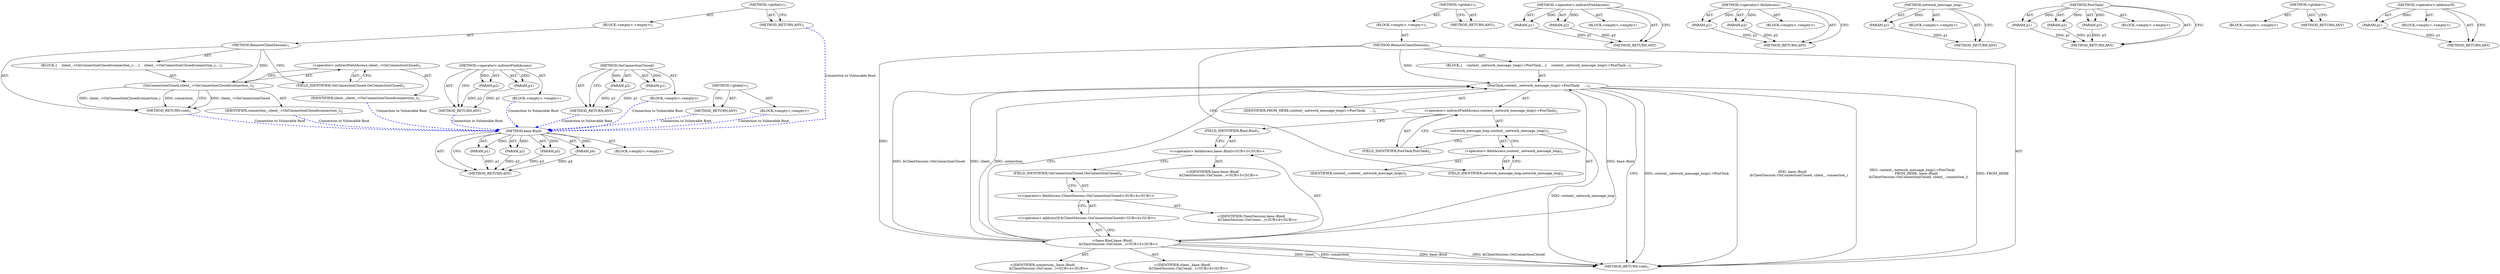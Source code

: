 digraph "&lt;global&gt;" {
vulnerable_65 [label=<(METHOD,base.Bind)>];
vulnerable_66 [label=<(PARAM,p1)>];
vulnerable_67 [label=<(PARAM,p2)>];
vulnerable_68 [label=<(PARAM,p3)>];
vulnerable_69 [label=<(PARAM,p4)>];
vulnerable_70 [label=<(BLOCK,&lt;empty&gt;,&lt;empty&gt;)>];
vulnerable_71 [label=<(METHOD_RETURN,ANY)>];
vulnerable_6 [label=<(METHOD,&lt;global&gt;)<SUB>1</SUB>>];
vulnerable_7 [label=<(BLOCK,&lt;empty&gt;,&lt;empty&gt;)<SUB>1</SUB>>];
vulnerable_8 [label=<(METHOD,RemoveClientSession)<SUB>1</SUB>>];
vulnerable_9 [label=<(BLOCK,{
    context_.network_message_loop()-&gt;PostTask...,{
    context_.network_message_loop()-&gt;PostTask...)<SUB>1</SUB>>];
vulnerable_10 [label=<(PostTask,context_.network_message_loop()-&gt;PostTask(
    ...)<SUB>2</SUB>>];
vulnerable_11 [label=<(&lt;operator&gt;.indirectFieldAccess,context_.network_message_loop()-&gt;PostTask)<SUB>2</SUB>>];
vulnerable_12 [label=<(network_message_loop,context_.network_message_loop())<SUB>2</SUB>>];
vulnerable_13 [label=<(&lt;operator&gt;.fieldAccess,context_.network_message_loop)<SUB>2</SUB>>];
vulnerable_14 [label=<(IDENTIFIER,context_,context_.network_message_loop())<SUB>2</SUB>>];
vulnerable_15 [label=<(FIELD_IDENTIFIER,network_message_loop,network_message_loop)<SUB>2</SUB>>];
vulnerable_16 [label=<(FIELD_IDENTIFIER,PostTask,PostTask)<SUB>2</SUB>>];
vulnerable_17 [label=<(IDENTIFIER,FROM_HERE,context_.network_message_loop()-&gt;PostTask(
    ...)<SUB>3</SUB>>];
vulnerable_18 [label="<(base.Bind,base::Bind(
            &amp;ClientSession::OnConne...)<SUB>3</SUB>>"];
vulnerable_19 [label="<(&lt;operator&gt;.fieldAccess,base::Bind)<SUB>3</SUB>>"];
vulnerable_20 [label="<(IDENTIFIER,base,base::Bind(
            &amp;ClientSession::OnConne...)<SUB>3</SUB>>"];
vulnerable_21 [label=<(FIELD_IDENTIFIER,Bind,Bind)<SUB>3</SUB>>];
vulnerable_22 [label="<(&lt;operator&gt;.addressOf,&amp;ClientSession::OnConnectionClosed)<SUB>4</SUB>>"];
vulnerable_23 [label="<(&lt;operator&gt;.fieldAccess,ClientSession::OnConnectionClosed)<SUB>4</SUB>>"];
vulnerable_24 [label="<(IDENTIFIER,ClientSession,base::Bind(
            &amp;ClientSession::OnConne...)<SUB>4</SUB>>"];
vulnerable_25 [label=<(FIELD_IDENTIFIER,OnConnectionClosed,OnConnectionClosed)<SUB>4</SUB>>];
vulnerable_26 [label="<(IDENTIFIER,client_,base::Bind(
            &amp;ClientSession::OnConne...)<SUB>4</SUB>>"];
vulnerable_27 [label="<(IDENTIFIER,connection_,base::Bind(
            &amp;ClientSession::OnConne...)<SUB>4</SUB>>"];
vulnerable_28 [label=<(METHOD_RETURN,void)<SUB>1</SUB>>];
vulnerable_30 [label=<(METHOD_RETURN,ANY)<SUB>1</SUB>>];
vulnerable_51 [label=<(METHOD,&lt;operator&gt;.indirectFieldAccess)>];
vulnerable_52 [label=<(PARAM,p1)>];
vulnerable_53 [label=<(PARAM,p2)>];
vulnerable_54 [label=<(BLOCK,&lt;empty&gt;,&lt;empty&gt;)>];
vulnerable_55 [label=<(METHOD_RETURN,ANY)>];
vulnerable_60 [label=<(METHOD,&lt;operator&gt;.fieldAccess)>];
vulnerable_61 [label=<(PARAM,p1)>];
vulnerable_62 [label=<(PARAM,p2)>];
vulnerable_63 [label=<(BLOCK,&lt;empty&gt;,&lt;empty&gt;)>];
vulnerable_64 [label=<(METHOD_RETURN,ANY)>];
vulnerable_56 [label=<(METHOD,network_message_loop)>];
vulnerable_57 [label=<(PARAM,p1)>];
vulnerable_58 [label=<(BLOCK,&lt;empty&gt;,&lt;empty&gt;)>];
vulnerable_59 [label=<(METHOD_RETURN,ANY)>];
vulnerable_45 [label=<(METHOD,PostTask)>];
vulnerable_46 [label=<(PARAM,p1)>];
vulnerable_47 [label=<(PARAM,p2)>];
vulnerable_48 [label=<(PARAM,p3)>];
vulnerable_49 [label=<(BLOCK,&lt;empty&gt;,&lt;empty&gt;)>];
vulnerable_50 [label=<(METHOD_RETURN,ANY)>];
vulnerable_39 [label=<(METHOD,&lt;global&gt;)<SUB>1</SUB>>];
vulnerable_40 [label=<(BLOCK,&lt;empty&gt;,&lt;empty&gt;)>];
vulnerable_41 [label=<(METHOD_RETURN,ANY)>];
vulnerable_72 [label=<(METHOD,&lt;operator&gt;.addressOf)>];
vulnerable_73 [label=<(PARAM,p1)>];
vulnerable_74 [label=<(BLOCK,&lt;empty&gt;,&lt;empty&gt;)>];
vulnerable_75 [label=<(METHOD_RETURN,ANY)>];
fixed_6 [label=<(METHOD,&lt;global&gt;)<SUB>1</SUB>>];
fixed_7 [label=<(BLOCK,&lt;empty&gt;,&lt;empty&gt;)<SUB>1</SUB>>];
fixed_8 [label=<(METHOD,RemoveClientSession)<SUB>1</SUB>>];
fixed_9 [label=<(BLOCK,{
    client_-&gt;OnConnectionClosed(connection_);...,{
    client_-&gt;OnConnectionClosed(connection_);...)<SUB>1</SUB>>];
fixed_10 [label=<(OnConnectionClosed,client_-&gt;OnConnectionClosed(connection_))<SUB>2</SUB>>];
fixed_11 [label=<(&lt;operator&gt;.indirectFieldAccess,client_-&gt;OnConnectionClosed)<SUB>2</SUB>>];
fixed_12 [label=<(IDENTIFIER,client_,client_-&gt;OnConnectionClosed(connection_))<SUB>2</SUB>>];
fixed_13 [label=<(FIELD_IDENTIFIER,OnConnectionClosed,OnConnectionClosed)<SUB>2</SUB>>];
fixed_14 [label=<(IDENTIFIER,connection_,client_-&gt;OnConnectionClosed(connection_))<SUB>2</SUB>>];
fixed_15 [label=<(METHOD_RETURN,void)<SUB>1</SUB>>];
fixed_17 [label=<(METHOD_RETURN,ANY)<SUB>1</SUB>>];
fixed_35 [label=<(METHOD,&lt;operator&gt;.indirectFieldAccess)>];
fixed_36 [label=<(PARAM,p1)>];
fixed_37 [label=<(PARAM,p2)>];
fixed_38 [label=<(BLOCK,&lt;empty&gt;,&lt;empty&gt;)>];
fixed_39 [label=<(METHOD_RETURN,ANY)>];
fixed_30 [label=<(METHOD,OnConnectionClosed)>];
fixed_31 [label=<(PARAM,p1)>];
fixed_32 [label=<(PARAM,p2)>];
fixed_33 [label=<(BLOCK,&lt;empty&gt;,&lt;empty&gt;)>];
fixed_34 [label=<(METHOD_RETURN,ANY)>];
fixed_24 [label=<(METHOD,&lt;global&gt;)<SUB>1</SUB>>];
fixed_25 [label=<(BLOCK,&lt;empty&gt;,&lt;empty&gt;)>];
fixed_26 [label=<(METHOD_RETURN,ANY)>];
vulnerable_65 -> vulnerable_66  [key=0, label="AST: "];
vulnerable_65 -> vulnerable_66  [key=1, label="DDG: "];
vulnerable_65 -> vulnerable_70  [key=0, label="AST: "];
vulnerable_65 -> vulnerable_67  [key=0, label="AST: "];
vulnerable_65 -> vulnerable_67  [key=1, label="DDG: "];
vulnerable_65 -> vulnerable_71  [key=0, label="AST: "];
vulnerable_65 -> vulnerable_71  [key=1, label="CFG: "];
vulnerable_65 -> vulnerable_68  [key=0, label="AST: "];
vulnerable_65 -> vulnerable_68  [key=1, label="DDG: "];
vulnerable_65 -> vulnerable_69  [key=0, label="AST: "];
vulnerable_65 -> vulnerable_69  [key=1, label="DDG: "];
vulnerable_66 -> vulnerable_71  [key=0, label="DDG: p1"];
vulnerable_67 -> vulnerable_71  [key=0, label="DDG: p2"];
vulnerable_68 -> vulnerable_71  [key=0, label="DDG: p3"];
vulnerable_69 -> vulnerable_71  [key=0, label="DDG: p4"];
vulnerable_6 -> vulnerable_7  [key=0, label="AST: "];
vulnerable_6 -> vulnerable_30  [key=0, label="AST: "];
vulnerable_6 -> vulnerable_30  [key=1, label="CFG: "];
vulnerable_7 -> vulnerable_8  [key=0, label="AST: "];
vulnerable_8 -> vulnerable_9  [key=0, label="AST: "];
vulnerable_8 -> vulnerable_28  [key=0, label="AST: "];
vulnerable_8 -> vulnerable_15  [key=0, label="CFG: "];
vulnerable_8 -> vulnerable_10  [key=0, label="DDG: "];
vulnerable_8 -> vulnerable_18  [key=0, label="DDG: "];
vulnerable_9 -> vulnerable_10  [key=0, label="AST: "];
vulnerable_10 -> vulnerable_11  [key=0, label="AST: "];
vulnerable_10 -> vulnerable_17  [key=0, label="AST: "];
vulnerable_10 -> vulnerable_18  [key=0, label="AST: "];
vulnerable_10 -> vulnerable_28  [key=0, label="CFG: "];
vulnerable_10 -> vulnerable_28  [key=1, label="DDG: context_.network_message_loop()-&gt;PostTask"];
vulnerable_10 -> vulnerable_28  [key=2, label="DDG: base::Bind(
            &amp;ClientSession::OnConnectionClosed, client_, connection_)"];
vulnerable_10 -> vulnerable_28  [key=3, label="DDG: context_.network_message_loop()-&gt;PostTask(
        FROM_HERE, base::Bind(
            &amp;ClientSession::OnConnectionClosed, client_, connection_))"];
vulnerable_10 -> vulnerable_28  [key=4, label="DDG: FROM_HERE"];
vulnerable_11 -> vulnerable_12  [key=0, label="AST: "];
vulnerable_11 -> vulnerable_16  [key=0, label="AST: "];
vulnerable_11 -> vulnerable_21  [key=0, label="CFG: "];
vulnerable_12 -> vulnerable_13  [key=0, label="AST: "];
vulnerable_12 -> vulnerable_16  [key=0, label="CFG: "];
vulnerable_12 -> vulnerable_28  [key=0, label="DDG: context_.network_message_loop"];
vulnerable_13 -> vulnerable_14  [key=0, label="AST: "];
vulnerable_13 -> vulnerable_15  [key=0, label="AST: "];
vulnerable_13 -> vulnerable_12  [key=0, label="CFG: "];
vulnerable_15 -> vulnerable_13  [key=0, label="CFG: "];
vulnerable_16 -> vulnerable_11  [key=0, label="CFG: "];
vulnerable_18 -> vulnerable_19  [key=0, label="AST: "];
vulnerable_18 -> vulnerable_22  [key=0, label="AST: "];
vulnerable_18 -> vulnerable_26  [key=0, label="AST: "];
vulnerable_18 -> vulnerable_27  [key=0, label="AST: "];
vulnerable_18 -> vulnerable_10  [key=0, label="CFG: "];
vulnerable_18 -> vulnerable_10  [key=1, label="DDG: base::Bind"];
vulnerable_18 -> vulnerable_10  [key=2, label="DDG: &amp;ClientSession::OnConnectionClosed"];
vulnerable_18 -> vulnerable_10  [key=3, label="DDG: client_"];
vulnerable_18 -> vulnerable_10  [key=4, label="DDG: connection_"];
vulnerable_18 -> vulnerable_28  [key=0, label="DDG: base::Bind"];
vulnerable_18 -> vulnerable_28  [key=1, label="DDG: &amp;ClientSession::OnConnectionClosed"];
vulnerable_18 -> vulnerable_28  [key=2, label="DDG: client_"];
vulnerable_18 -> vulnerable_28  [key=3, label="DDG: connection_"];
vulnerable_19 -> vulnerable_20  [key=0, label="AST: "];
vulnerable_19 -> vulnerable_21  [key=0, label="AST: "];
vulnerable_19 -> vulnerable_25  [key=0, label="CFG: "];
vulnerable_21 -> vulnerable_19  [key=0, label="CFG: "];
vulnerable_22 -> vulnerable_23  [key=0, label="AST: "];
vulnerable_22 -> vulnerable_18  [key=0, label="CFG: "];
vulnerable_23 -> vulnerable_24  [key=0, label="AST: "];
vulnerable_23 -> vulnerable_25  [key=0, label="AST: "];
vulnerable_23 -> vulnerable_22  [key=0, label="CFG: "];
vulnerable_25 -> vulnerable_23  [key=0, label="CFG: "];
vulnerable_51 -> vulnerable_52  [key=0, label="AST: "];
vulnerable_51 -> vulnerable_52  [key=1, label="DDG: "];
vulnerable_51 -> vulnerable_54  [key=0, label="AST: "];
vulnerable_51 -> vulnerable_53  [key=0, label="AST: "];
vulnerable_51 -> vulnerable_53  [key=1, label="DDG: "];
vulnerable_51 -> vulnerable_55  [key=0, label="AST: "];
vulnerable_51 -> vulnerable_55  [key=1, label="CFG: "];
vulnerable_52 -> vulnerable_55  [key=0, label="DDG: p1"];
vulnerable_53 -> vulnerable_55  [key=0, label="DDG: p2"];
vulnerable_60 -> vulnerable_61  [key=0, label="AST: "];
vulnerable_60 -> vulnerable_61  [key=1, label="DDG: "];
vulnerable_60 -> vulnerable_63  [key=0, label="AST: "];
vulnerable_60 -> vulnerable_62  [key=0, label="AST: "];
vulnerable_60 -> vulnerable_62  [key=1, label="DDG: "];
vulnerable_60 -> vulnerable_64  [key=0, label="AST: "];
vulnerable_60 -> vulnerable_64  [key=1, label="CFG: "];
vulnerable_61 -> vulnerable_64  [key=0, label="DDG: p1"];
vulnerable_62 -> vulnerable_64  [key=0, label="DDG: p2"];
vulnerable_56 -> vulnerable_57  [key=0, label="AST: "];
vulnerable_56 -> vulnerable_57  [key=1, label="DDG: "];
vulnerable_56 -> vulnerable_58  [key=0, label="AST: "];
vulnerable_56 -> vulnerable_59  [key=0, label="AST: "];
vulnerable_56 -> vulnerable_59  [key=1, label="CFG: "];
vulnerable_57 -> vulnerable_59  [key=0, label="DDG: p1"];
vulnerable_45 -> vulnerable_46  [key=0, label="AST: "];
vulnerable_45 -> vulnerable_46  [key=1, label="DDG: "];
vulnerable_45 -> vulnerable_49  [key=0, label="AST: "];
vulnerable_45 -> vulnerable_47  [key=0, label="AST: "];
vulnerable_45 -> vulnerable_47  [key=1, label="DDG: "];
vulnerable_45 -> vulnerable_50  [key=0, label="AST: "];
vulnerable_45 -> vulnerable_50  [key=1, label="CFG: "];
vulnerable_45 -> vulnerable_48  [key=0, label="AST: "];
vulnerable_45 -> vulnerable_48  [key=1, label="DDG: "];
vulnerable_46 -> vulnerable_50  [key=0, label="DDG: p1"];
vulnerable_47 -> vulnerable_50  [key=0, label="DDG: p2"];
vulnerable_48 -> vulnerable_50  [key=0, label="DDG: p3"];
vulnerable_39 -> vulnerable_40  [key=0, label="AST: "];
vulnerable_39 -> vulnerable_41  [key=0, label="AST: "];
vulnerable_39 -> vulnerable_41  [key=1, label="CFG: "];
vulnerable_72 -> vulnerable_73  [key=0, label="AST: "];
vulnerable_72 -> vulnerable_73  [key=1, label="DDG: "];
vulnerable_72 -> vulnerable_74  [key=0, label="AST: "];
vulnerable_72 -> vulnerable_75  [key=0, label="AST: "];
vulnerable_72 -> vulnerable_75  [key=1, label="CFG: "];
vulnerable_73 -> vulnerable_75  [key=0, label="DDG: p1"];
fixed_6 -> fixed_7  [key=0, label="AST: "];
fixed_6 -> fixed_17  [key=0, label="AST: "];
fixed_6 -> fixed_17  [key=1, label="CFG: "];
fixed_7 -> fixed_8  [key=0, label="AST: "];
fixed_8 -> fixed_9  [key=0, label="AST: "];
fixed_8 -> fixed_15  [key=0, label="AST: "];
fixed_8 -> fixed_13  [key=0, label="CFG: "];
fixed_8 -> fixed_10  [key=0, label="DDG: "];
fixed_9 -> fixed_10  [key=0, label="AST: "];
fixed_10 -> fixed_11  [key=0, label="AST: "];
fixed_10 -> fixed_14  [key=0, label="AST: "];
fixed_10 -> fixed_15  [key=0, label="CFG: "];
fixed_10 -> fixed_15  [key=1, label="DDG: client_-&gt;OnConnectionClosed"];
fixed_10 -> fixed_15  [key=2, label="DDG: client_-&gt;OnConnectionClosed(connection_)"];
fixed_10 -> fixed_15  [key=3, label="DDG: connection_"];
fixed_11 -> fixed_12  [key=0, label="AST: "];
fixed_11 -> fixed_13  [key=0, label="AST: "];
fixed_11 -> fixed_10  [key=0, label="CFG: "];
fixed_12 -> vulnerable_65  [color=blue, key=0, label="Connection to Vulnerable Root", penwidth="2.0", style=dashed];
fixed_13 -> fixed_11  [key=0, label="CFG: "];
fixed_14 -> vulnerable_65  [color=blue, key=0, label="Connection to Vulnerable Root", penwidth="2.0", style=dashed];
fixed_15 -> vulnerable_65  [color=blue, key=0, label="Connection to Vulnerable Root", penwidth="2.0", style=dashed];
fixed_17 -> vulnerable_65  [color=blue, key=0, label="Connection to Vulnerable Root", penwidth="2.0", style=dashed];
fixed_35 -> fixed_36  [key=0, label="AST: "];
fixed_35 -> fixed_36  [key=1, label="DDG: "];
fixed_35 -> fixed_38  [key=0, label="AST: "];
fixed_35 -> fixed_37  [key=0, label="AST: "];
fixed_35 -> fixed_37  [key=1, label="DDG: "];
fixed_35 -> fixed_39  [key=0, label="AST: "];
fixed_35 -> fixed_39  [key=1, label="CFG: "];
fixed_36 -> fixed_39  [key=0, label="DDG: p1"];
fixed_37 -> fixed_39  [key=0, label="DDG: p2"];
fixed_38 -> vulnerable_65  [color=blue, key=0, label="Connection to Vulnerable Root", penwidth="2.0", style=dashed];
fixed_39 -> vulnerable_65  [color=blue, key=0, label="Connection to Vulnerable Root", penwidth="2.0", style=dashed];
fixed_30 -> fixed_31  [key=0, label="AST: "];
fixed_30 -> fixed_31  [key=1, label="DDG: "];
fixed_30 -> fixed_33  [key=0, label="AST: "];
fixed_30 -> fixed_32  [key=0, label="AST: "];
fixed_30 -> fixed_32  [key=1, label="DDG: "];
fixed_30 -> fixed_34  [key=0, label="AST: "];
fixed_30 -> fixed_34  [key=1, label="CFG: "];
fixed_31 -> fixed_34  [key=0, label="DDG: p1"];
fixed_32 -> fixed_34  [key=0, label="DDG: p2"];
fixed_33 -> vulnerable_65  [color=blue, key=0, label="Connection to Vulnerable Root", penwidth="2.0", style=dashed];
fixed_34 -> vulnerable_65  [color=blue, key=0, label="Connection to Vulnerable Root", penwidth="2.0", style=dashed];
fixed_24 -> fixed_25  [key=0, label="AST: "];
fixed_24 -> fixed_26  [key=0, label="AST: "];
fixed_24 -> fixed_26  [key=1, label="CFG: "];
fixed_25 -> vulnerable_65  [color=blue, key=0, label="Connection to Vulnerable Root", penwidth="2.0", style=dashed];
fixed_26 -> vulnerable_65  [color=blue, key=0, label="Connection to Vulnerable Root", penwidth="2.0", style=dashed];
}
